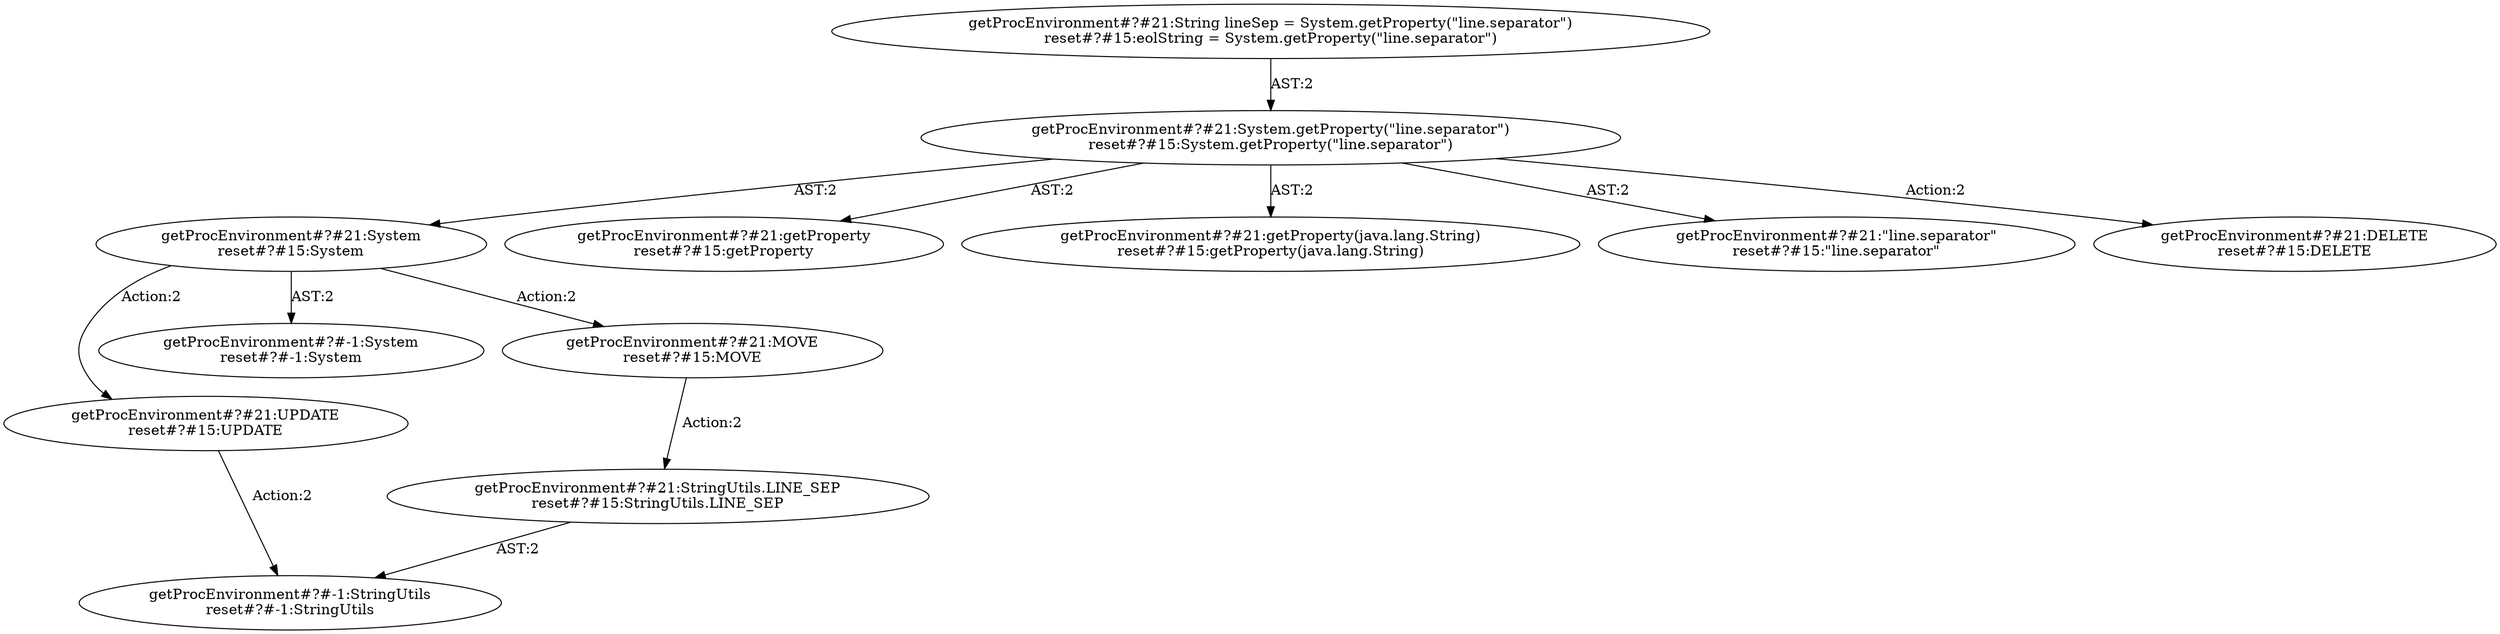 digraph "Pattern" {
0 [label="getProcEnvironment#?#21:UPDATE
reset#?#15:UPDATE" shape=ellipse]
1 [label="getProcEnvironment#?#21:System
reset#?#15:System" shape=ellipse]
2 [label="getProcEnvironment#?#21:System.getProperty(\"line.separator\")
reset#?#15:System.getProperty(\"line.separator\")" shape=ellipse]
3 [label="getProcEnvironment#?#21:String lineSep = System.getProperty(\"line.separator\")
reset#?#15:eolString = System.getProperty(\"line.separator\")" shape=ellipse]
4 [label="getProcEnvironment#?#21:getProperty
reset#?#15:getProperty" shape=ellipse]
5 [label="getProcEnvironment#?#21:getProperty(java.lang.String)
reset#?#15:getProperty(java.lang.String)" shape=ellipse]
6 [label="getProcEnvironment#?#21:\"line.separator\"
reset#?#15:\"line.separator\"" shape=ellipse]
7 [label="getProcEnvironment#?#21:DELETE
reset#?#15:DELETE" shape=ellipse]
8 [label="getProcEnvironment#?#-1:System
reset#?#-1:System" shape=ellipse]
9 [label="getProcEnvironment#?#21:MOVE
reset#?#15:MOVE" shape=ellipse]
10 [label="getProcEnvironment#?#21:StringUtils.LINE_SEP
reset#?#15:StringUtils.LINE_SEP" shape=ellipse]
11 [label="getProcEnvironment#?#-1:StringUtils
reset#?#-1:StringUtils" shape=ellipse]
0 -> 11 [label="Action:2"];
1 -> 0 [label="Action:2"];
1 -> 8 [label="AST:2"];
1 -> 9 [label="Action:2"];
2 -> 1 [label="AST:2"];
2 -> 4 [label="AST:2"];
2 -> 5 [label="AST:2"];
2 -> 6 [label="AST:2"];
2 -> 7 [label="Action:2"];
3 -> 2 [label="AST:2"];
9 -> 10 [label="Action:2"];
10 -> 11 [label="AST:2"];
}